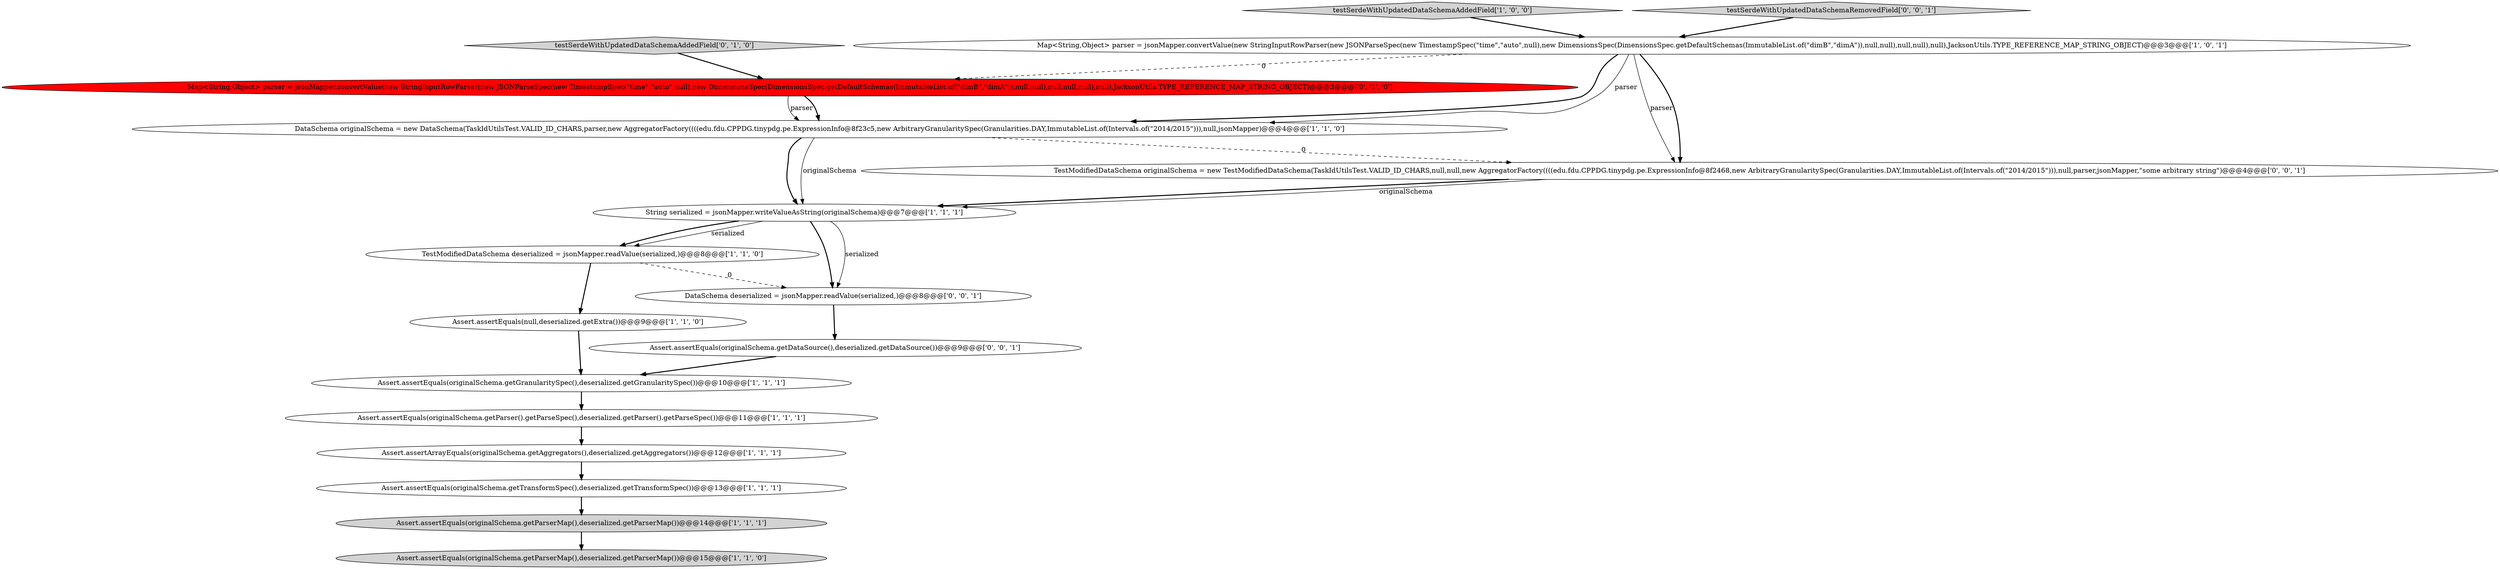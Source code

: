 digraph {
3 [style = filled, label = "DataSchema originalSchema = new DataSchema(TaskIdUtilsTest.VALID_ID_CHARS,parser,new AggregatorFactory((((edu.fdu.CPPDG.tinypdg.pe.ExpressionInfo@8f23c5,new ArbitraryGranularitySpec(Granularities.DAY,ImmutableList.of(Intervals.of(\"2014/2015\"))),null,jsonMapper)@@@4@@@['1', '1', '0']", fillcolor = white, shape = ellipse image = "AAA0AAABBB1BBB"];
2 [style = filled, label = "Map<String,Object> parser = jsonMapper.convertValue(new StringInputRowParser(new JSONParseSpec(new TimestampSpec(\"time\",\"auto\",null),new DimensionsSpec(DimensionsSpec.getDefaultSchemas(ImmutableList.of(\"dimB\",\"dimA\")),null,null),null,null),null),JacksonUtils.TYPE_REFERENCE_MAP_STRING_OBJECT)@@@3@@@['1', '0', '1']", fillcolor = white, shape = ellipse image = "AAA0AAABBB1BBB"];
5 [style = filled, label = "testSerdeWithUpdatedDataSchemaAddedField['1', '0', '0']", fillcolor = lightgray, shape = diamond image = "AAA0AAABBB1BBB"];
9 [style = filled, label = "Assert.assertEquals(originalSchema.getParserMap(),deserialized.getParserMap())@@@15@@@['1', '1', '0']", fillcolor = lightgray, shape = ellipse image = "AAA0AAABBB1BBB"];
8 [style = filled, label = "TestModifiedDataSchema deserialized = jsonMapper.readValue(serialized,)@@@8@@@['1', '1', '0']", fillcolor = white, shape = ellipse image = "AAA0AAABBB1BBB"];
4 [style = filled, label = "Assert.assertArrayEquals(originalSchema.getAggregators(),deserialized.getAggregators())@@@12@@@['1', '1', '1']", fillcolor = white, shape = ellipse image = "AAA0AAABBB1BBB"];
10 [style = filled, label = "Assert.assertEquals(originalSchema.getGranularitySpec(),deserialized.getGranularitySpec())@@@10@@@['1', '1', '1']", fillcolor = white, shape = ellipse image = "AAA0AAABBB1BBB"];
17 [style = filled, label = "testSerdeWithUpdatedDataSchemaRemovedField['0', '0', '1']", fillcolor = lightgray, shape = diamond image = "AAA0AAABBB3BBB"];
0 [style = filled, label = "String serialized = jsonMapper.writeValueAsString(originalSchema)@@@7@@@['1', '1', '1']", fillcolor = white, shape = ellipse image = "AAA0AAABBB1BBB"];
12 [style = filled, label = "Map<String,Object> parser = jsonMapper.convertValue(new StringInputRowParser(new JSONParseSpec(new TimestampSpec(\"time\",\"auto\",null),new DimensionsSpec(DimensionsSpec.getDefaultSchemas(ImmutableList.of(\"dimB\",\"dimA\")),null,null),null,null,null),null),JacksonUtils.TYPE_REFERENCE_MAP_STRING_OBJECT)@@@3@@@['0', '1', '0']", fillcolor = red, shape = ellipse image = "AAA1AAABBB2BBB"];
15 [style = filled, label = "TestModifiedDataSchema originalSchema = new TestModifiedDataSchema(TaskIdUtilsTest.VALID_ID_CHARS,null,null,new AggregatorFactory((((edu.fdu.CPPDG.tinypdg.pe.ExpressionInfo@8f2468,new ArbitraryGranularitySpec(Granularities.DAY,ImmutableList.of(Intervals.of(\"2014/2015\"))),null,parser,jsonMapper,\"some arbitrary string\")@@@4@@@['0', '0', '1']", fillcolor = white, shape = ellipse image = "AAA0AAABBB3BBB"];
13 [style = filled, label = "testSerdeWithUpdatedDataSchemaAddedField['0', '1', '0']", fillcolor = lightgray, shape = diamond image = "AAA0AAABBB2BBB"];
11 [style = filled, label = "Assert.assertEquals(originalSchema.getParserMap(),deserialized.getParserMap())@@@14@@@['1', '1', '1']", fillcolor = lightgray, shape = ellipse image = "AAA0AAABBB1BBB"];
14 [style = filled, label = "DataSchema deserialized = jsonMapper.readValue(serialized,)@@@8@@@['0', '0', '1']", fillcolor = white, shape = ellipse image = "AAA0AAABBB3BBB"];
6 [style = filled, label = "Assert.assertEquals(originalSchema.getParser().getParseSpec(),deserialized.getParser().getParseSpec())@@@11@@@['1', '1', '1']", fillcolor = white, shape = ellipse image = "AAA0AAABBB1BBB"];
1 [style = filled, label = "Assert.assertEquals(null,deserialized.getExtra())@@@9@@@['1', '1', '0']", fillcolor = white, shape = ellipse image = "AAA0AAABBB1BBB"];
7 [style = filled, label = "Assert.assertEquals(originalSchema.getTransformSpec(),deserialized.getTransformSpec())@@@13@@@['1', '1', '1']", fillcolor = white, shape = ellipse image = "AAA0AAABBB1BBB"];
16 [style = filled, label = "Assert.assertEquals(originalSchema.getDataSource(),deserialized.getDataSource())@@@9@@@['0', '0', '1']", fillcolor = white, shape = ellipse image = "AAA0AAABBB3BBB"];
0->8 [style = solid, label="serialized"];
14->16 [style = bold, label=""];
7->11 [style = bold, label=""];
2->15 [style = solid, label="parser"];
16->10 [style = bold, label=""];
2->3 [style = bold, label=""];
8->14 [style = dashed, label="0"];
11->9 [style = bold, label=""];
10->6 [style = bold, label=""];
4->7 [style = bold, label=""];
3->0 [style = bold, label=""];
8->1 [style = bold, label=""];
0->14 [style = solid, label="serialized"];
6->4 [style = bold, label=""];
5->2 [style = bold, label=""];
0->14 [style = bold, label=""];
2->12 [style = dashed, label="0"];
13->12 [style = bold, label=""];
17->2 [style = bold, label=""];
15->0 [style = bold, label=""];
2->15 [style = bold, label=""];
2->3 [style = solid, label="parser"];
0->8 [style = bold, label=""];
12->3 [style = solid, label="parser"];
3->15 [style = dashed, label="0"];
12->3 [style = bold, label=""];
1->10 [style = bold, label=""];
3->0 [style = solid, label="originalSchema"];
15->0 [style = solid, label="originalSchema"];
}
